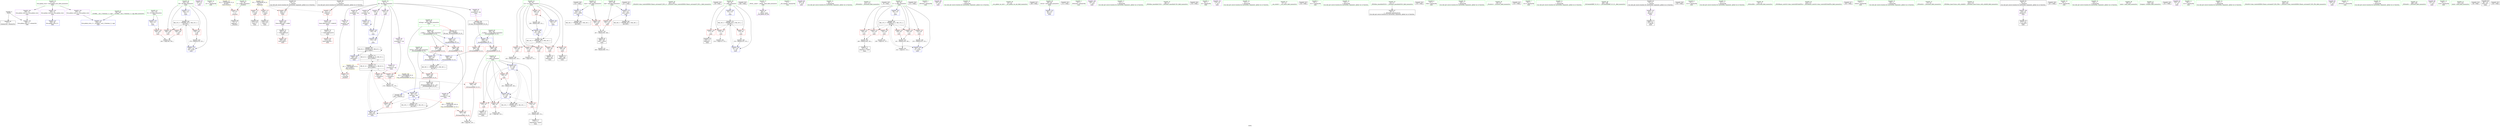 digraph "SVFG" {
	label="SVFG";

	Node0x558f7358b7a0 [shape=record,color=grey,label="{NodeID: 0\nNullPtr}"];
	Node0x558f7358b7a0 -> Node0x558f73599550[style=solid];
	Node0x558f7358b7a0 -> Node0x558f7359f240[style=solid];
	Node0x558f735aeb30 [shape=record,color=black,label="{NodeID: 263\nMR_22V_3 = PHI(MR_22V_4, MR_22V_2, )\npts\{104 \}\n}"];
	Node0x558f735aeb30 -> Node0x558f7359e270[style=dashed];
	Node0x558f735aeb30 -> Node0x558f7359e340[style=dashed];
	Node0x558f735aeb30 -> Node0x558f7359e410[style=dashed];
	Node0x558f735aeb30 -> Node0x558f735a02b0[style=dashed];
	Node0x558f735978c0 [shape=record,color=purple,label="{NodeID: 97\n232\<--25\n\<--.str.3\nmain\n}"];
	Node0x558f735957d0 [shape=record,color=green,label="{NodeID: 14\n35\<--1\n.str.7\<--dummyObj\nGlob }"];
	Node0x558f735b3130 [shape=record,color=yellow,style=double,label="{NodeID: 277\n2V_1 = ENCHI(MR_2V_0)\npts\{68 \}\nFun[_Z5solvev]}"];
	Node0x558f735b3130 -> Node0x558f73598650[style=dashed];
	Node0x558f735984b0 [shape=record,color=red,label="{NodeID: 111\n224\<--22\n\<--stdin\nmain\n}"];
	Node0x558f735984b0 -> Node0x558f7359a510[style=solid];
	Node0x558f735965d0 [shape=record,color=green,label="{NodeID: 28\n8\<--11\ndp\<--dp_field_insensitive\nGlob }"];
	Node0x558f735965d0 -> Node0x558f7359a920[style=solid];
	Node0x558f735965d0 -> Node0x558f7359a9f0[style=solid];
	Node0x558f735965d0 -> Node0x558f7359aac0[style=solid];
	Node0x558f735965d0 -> Node0x558f7359ab90[style=solid];
	Node0x558f735965d0 -> Node0x558f7359ac60[style=solid];
	Node0x558f735965d0 -> Node0x558f7359ad30[style=solid];
	Node0x558f735965d0 -> Node0x558f7359ae00[style=solid];
	Node0x558f735965d0 -> Node0x558f7359aed0[style=solid];
	Node0x558f735965d0 -> Node0x558f7359afa0[style=solid];
	Node0x558f735b4ff0 [shape=record,color=yellow,style=double,label="{NodeID: 291\n18V_1 = ENCHI(MR_18V_0)\npts\{100 \}\nFun[_ZSt3minIxERKT_S2_S2_]}"];
	Node0x558f735b4ff0 -> Node0x558f7359ef70[style=dashed];
	Node0x558f7359da50 [shape=record,color=red,label="{NodeID: 125\n162\<--95\n\<--i12\nmain\n}"];
	Node0x558f7359da50 -> Node0x558f735a52e0[style=solid];
	Node0x558f73597310 [shape=record,color=green,label="{NodeID: 42\n95\<--96\ni12\<--i12_field_insensitive\nmain\n}"];
	Node0x558f73597310 -> Node0x558f7359d980[style=solid];
	Node0x558f73597310 -> Node0x558f7359da50[style=solid];
	Node0x558f73597310 -> Node0x558f7359db20[style=solid];
	Node0x558f73597310 -> Node0x558f7359dbf0[style=solid];
	Node0x558f73597310 -> Node0x558f7359dcc0[style=solid];
	Node0x558f73597310 -> Node0x558f7359dd90[style=solid];
	Node0x558f73597310 -> Node0x558f7359fa90[style=solid];
	Node0x558f73597310 -> Node0x558f7359fea0[style=solid];
	Node0x558f7359e5b0 [shape=record,color=red,label="{NodeID: 139\n265\<--107\n\<--end\nmain\n}"];
	Node0x558f7359e5b0 -> Node0x558f735a55e0[style=solid];
	Node0x558f73598fe0 [shape=record,color=green,label="{NodeID: 56\n261\<--262\n_ZStlsISt11char_traitsIcEERSt13basic_ostreamIcT_ES5_c\<--_ZStlsISt11char_traitsIcEERSt13basic_ostreamIcT_ES5_c_field_insensitive\n}"];
	Node0x558f735c19a0 [shape=record,color=black,label="{NodeID: 319\n49 = PHI()\n}"];
	Node0x558f7359f140 [shape=record,color=blue,label="{NodeID: 153\n335\<--39\nllvm.global_ctors_1\<--_GLOBAL__sub_I_Uhateme_3_1.cpp\nGlob }"];
	Node0x558f73599cf0 [shape=record,color=black,label="{NodeID: 70\n118\<--117\nidxprom\<--\nmain\n}"];
	Node0x558f735c28d0 [shape=record,color=black,label="{NodeID: 333\n264 = PHI()\n}"];
	Node0x558f735a55e0 [shape=record,color=grey,label="{NodeID: 250\n267 = Binary(265, 266, )\n}"];
	Node0x558f735a55e0 -> Node0x558f7359a6b0[style=solid];
	Node0x558f7359fd00 [shape=record,color=blue,label="{NodeID: 167\n190\<--187\narrayidx27\<--\nmain\n}"];
	Node0x558f7359fd00 -> Node0x558f735b2230[style=dashed];
	Node0x558f7359a850 [shape=record,color=purple,label="{NodeID: 84\n48\<--4\n\<--_ZStL8__ioinit\n__cxx_global_var_init\n}"];
	Node0x558f7358a760 [shape=record,color=green,label="{NodeID: 1\n7\<--1\n__dso_handle\<--dummyObj\nGlob }"];
	Node0x558f735af030 [shape=record,color=black,label="{NodeID: 264\nMR_24V_2 = PHI(MR_24V_3, MR_24V_1, )\npts\{106 \}\n}"];
	Node0x558f735af030 -> Node0x558f735a0110[style=dashed];
	Node0x558f73597990 [shape=record,color=purple,label="{NodeID: 98\n242\<--28\n\<--.str.4\nmain\n}"];
	Node0x558f735958d0 [shape=record,color=green,label="{NodeID: 15\n38\<--1\n\<--dummyObj\nCan only get source location for instruction, argument, global var or function.}"];
	Node0x558f735b3c50 [shape=record,color=yellow,style=double,label="{NodeID: 278\n4V_1 = ENCHI(MR_4V_0)\npts\{110000 \}\nFun[_Z5solvev]}"];
	Node0x558f735b3c50 -> Node0x558f73598720[style=dashed];
	Node0x558f73598580 [shape=record,color=red,label="{NodeID: 112\n230\<--27\n\<--stdout\nmain\n}"];
	Node0x558f73598580 -> Node0x558f7359a5e0[style=solid];
	Node0x558f735966d0 [shape=record,color=green,label="{NodeID: 29\n37\<--41\nllvm.global_ctors\<--llvm.global_ctors_field_insensitive\nGlob }"];
	Node0x558f735966d0 -> Node0x558f73597cd0[style=solid];
	Node0x558f735966d0 -> Node0x558f73597dd0[style=solid];
	Node0x558f735966d0 -> Node0x558f73597ed0[style=solid];
	Node0x558f7359db20 [shape=record,color=red,label="{NodeID: 126\n169\<--95\n\<--i12\nmain\n}"];
	Node0x558f7359db20 -> Node0x558f735a58e0[style=solid];
	Node0x558f735973e0 [shape=record,color=green,label="{NodeID: 43\n97\<--98\nj\<--j_field_insensitive\nmain\n}"];
	Node0x558f735973e0 -> Node0x558f7359de60[style=solid];
	Node0x558f735973e0 -> Node0x558f7359df30[style=solid];
	Node0x558f735973e0 -> Node0x558f7359e000[style=solid];
	Node0x558f735973e0 -> Node0x558f7359e0d0[style=solid];
	Node0x558f735973e0 -> Node0x558f7359fb60[style=solid];
	Node0x558f735973e0 -> Node0x558f7359fdd0[style=solid];
	Node0x558f7359e680 [shape=record,color=red,label="{NodeID: 140\n174\<--173\n\<--arrayidx21\nmain\n}"];
	Node0x558f7359e680 -> Node0x558f735a5160[style=solid];
	Node0x558f735990e0 [shape=record,color=green,label="{NodeID: 57\n272\<--273\n_ZNSolsEd\<--_ZNSolsEd_field_insensitive\n}"];
	Node0x558f735c1aa0 [shape=record,color=black,label="{NodeID: 320\n76 = PHI()\n}"];
	Node0x558f7359f240 [shape=record,color=blue, style = dotted,label="{NodeID: 154\n336\<--3\nllvm.global_ctors_2\<--dummyVal\nGlob }"];
	Node0x558f73599dc0 [shape=record,color=black,label="{NodeID: 71\n147\<--146\nidxprom7\<--mul6\nmain\n}"];
	Node0x558f735c29d0 [shape=record,color=black,label="{NodeID: 334\n271 = PHI()\n}"];
	Node0x558f735a5760 [shape=record,color=grey,label="{NodeID: 251\n269 = Binary(268, 270, )\n}"];
	Node0x558f7359fdd0 [shape=record,color=blue,label="{NodeID: 168\n97\<--194\nj\<--dec\nmain\n}"];
	Node0x558f7359fdd0 -> Node0x558f7359de60[style=dashed];
	Node0x558f7359fdd0 -> Node0x558f7359df30[style=dashed];
	Node0x558f7359fdd0 -> Node0x558f7359e000[style=dashed];
	Node0x558f7359fdd0 -> Node0x558f7359e0d0[style=dashed];
	Node0x558f7359fdd0 -> Node0x558f7359fdd0[style=dashed];
	Node0x558f7359fdd0 -> Node0x558f735b0930[style=dashed];
	Node0x558f7359a920 [shape=record,color=purple,label="{NodeID: 85\n74\<--8\narrayidx\<--dp\n_Z5solvev\n}"];
	Node0x558f7359a920 -> Node0x558f73598720[style=solid];
	Node0x558f7358a630 [shape=record,color=green,label="{NodeID: 2\n12\<--1\n_ZSt3cin\<--dummyObj\nGlob }"];
	Node0x558f735af530 [shape=record,color=black,label="{NodeID: 265\nMR_26V_2 = PHI(MR_26V_3, MR_26V_1, )\npts\{108 \}\n}"];
	Node0x558f735af530 -> Node0x558f735a01e0[style=dashed];
	Node0x558f73597a60 [shape=record,color=purple,label="{NodeID: 99\n250\<--30\n\<--.str.5\nmain\n}"];
	Node0x558f735959d0 [shape=record,color=green,label="{NodeID: 16\n110\<--1\n\<--dummyObj\nCan only get source location for instruction, argument, global var or function.}"];
	Node0x558f735b3d30 [shape=record,color=yellow,style=double,label="{NodeID: 279\n6V_1 = ENCHI(MR_6V_0)\npts\{1 \}\nFun[main]}"];
	Node0x558f735b3d30 -> Node0x558f73598310[style=dashed];
	Node0x558f735b3d30 -> Node0x558f735983e0[style=dashed];
	Node0x558f735b3d30 -> Node0x558f735984b0[style=dashed];
	Node0x558f735b3d30 -> Node0x558f73598580[style=dashed];
	Node0x558f73598650 [shape=record,color=red,label="{NodeID: 113\n72\<--67\n\<--n\n_Z5solvev\n}"];
	Node0x558f73598650 -> Node0x558f73599b50[style=solid];
	Node0x558f735967d0 [shape=record,color=green,label="{NodeID: 30\n42\<--43\n__cxx_global_var_init\<--__cxx_global_var_init_field_insensitive\n}"];
	Node0x558f7359dbf0 [shape=record,color=red,label="{NodeID: 127\n181\<--95\n\<--i12\nmain\n}"];
	Node0x558f7359dbf0 -> Node0x558f7359a030[style=solid];
	Node0x558f735974b0 [shape=record,color=green,label="{NodeID: 44\n99\<--100\nref.tmp\<--ref.tmp_field_insensitive\nmain\n|{|<s1>5}}"];
	Node0x558f735974b0 -> Node0x558f7359fc30[style=solid];
	Node0x558f735974b0:s1 -> Node0x558f735c2ca0[style=solid,color=red];
	Node0x558f7359e750 [shape=record,color=red,label="{NodeID: 141\n178\<--177\n\<--arrayidx23\nmain\n}"];
	Node0x558f7359e750 -> Node0x558f735a5160[style=solid];
	Node0x558f735991e0 [shape=record,color=green,label="{NodeID: 58\n286\<--287\nretval\<--retval_field_insensitive\n_ZSt3minIxERKT_S2_S2_\n}"];
	Node0x558f735991e0 -> Node0x558f7359ea90[style=solid];
	Node0x558f735991e0 -> Node0x558f735a0520[style=solid];
	Node0x558f735991e0 -> Node0x558f735a05f0[style=solid];
	Node0x558f735c1ba0 [shape=record,color=black,label="{NodeID: 321\n209 = PHI()\n}"];
	Node0x558f7359f340 [shape=record,color=blue,label="{NodeID: 155\n89\<--110\nretval\<--\nmain\n}"];
	Node0x558f73599e90 [shape=record,color=black,label="{NodeID: 72\n172\<--171\nidxprom20\<--sub19\nmain\n}"];
	Node0x558f735c2ad0 [shape=record,color=black,label="{NodeID: 335\n275 = PHI()\n}"];
	Node0x558f735a58e0 [shape=record,color=grey,label="{NodeID: 252\n171 = Binary(169, 170, )\n}"];
	Node0x558f735a58e0 -> Node0x558f73599e90[style=solid];
	Node0x558f7359fea0 [shape=record,color=blue,label="{NodeID: 169\n95\<--200\ni12\<--inc31\nmain\n}"];
	Node0x558f7359fea0 -> Node0x558f735b0430[style=dashed];
	Node0x558f7359a9f0 [shape=record,color=purple,label="{NodeID: 86\n119\<--8\narrayidx\<--dp\nmain\n}"];
	Node0x558f7359a9f0 -> Node0x558f7359f4e0[style=solid];
	Node0x558f7358a190 [shape=record,color=green,label="{NodeID: 3\n15\<--1\n_ZSt4cout\<--dummyObj\nGlob }"];
	Node0x558f73597b30 [shape=record,color=purple,label="{NodeID: 100\n263\<--33\n\<--.str.6\nmain\n}"];
	Node0x558f73595ad0 [shape=record,color=green,label="{NodeID: 17\n115\<--1\n\<--dummyObj\nCan only get source location for instruction, argument, global var or function.}"];
	Node0x558f73598720 [shape=record,color=red,label="{NodeID: 114\n75\<--74\n\<--arrayidx\n_Z5solvev\n}"];
	Node0x558f735968d0 [shape=record,color=green,label="{NodeID: 31\n46\<--47\n_ZNSt8ios_base4InitC1Ev\<--_ZNSt8ios_base4InitC1Ev_field_insensitive\n}"];
	Node0x558f7359dcc0 [shape=record,color=red,label="{NodeID: 128\n188\<--95\n\<--i12\nmain\n}"];
	Node0x558f7359dcc0 -> Node0x558f7359a100[style=solid];
	Node0x558f73597580 [shape=record,color=green,label="{NodeID: 45\n101\<--102\nTC\<--TC_field_insensitive\nmain\n}"];
	Node0x558f73597580 -> Node0x558f7359e1a0[style=solid];
	Node0x558f73597580 -> Node0x558f7359ff70[style=solid];
	Node0x558f7359e820 [shape=record,color=red,label="{NodeID: 142\n187\<--184\n\<--call\nmain\n}"];
	Node0x558f7359e820 -> Node0x558f7359fd00[style=solid];
	Node0x558f735992b0 [shape=record,color=green,label="{NodeID: 59\n288\<--289\n__a.addr\<--__a.addr_field_insensitive\n_ZSt3minIxERKT_S2_S2_\n}"];
	Node0x558f735992b0 -> Node0x558f7359eb60[style=solid];
	Node0x558f735992b0 -> Node0x558f7359ec30[style=solid];
	Node0x558f735992b0 -> Node0x558f735a0380[style=solid];
	Node0x558f735c1ca0 [shape=record,color=black,label="{NodeID: 322\n184 = PHI(283, )\n}"];
	Node0x558f735c1ca0 -> Node0x558f7359e820[style=solid];
	Node0x558f7359f410 [shape=record,color=blue,label="{NodeID: 156\n91\<--110\ni\<--\nmain\n}"];
	Node0x558f7359f410 -> Node0x558f735b2730[style=dashed];
	Node0x558f73599f60 [shape=record,color=black,label="{NodeID: 73\n176\<--175\nidxprom22\<--\nmain\n}"];
	Node0x558f735c2bd0 [shape=record,color=black,label="{NodeID: 336\n276 = PHI()\n}"];
	Node0x558f735a5a60 [shape=record,color=grey,label="{NodeID: 253\n141 = Binary(139, 140, )\n}"];
	Node0x558f735a5a60 -> Node0x558f735a5d60[style=solid];
	Node0x558f7359ff70 [shape=record,color=blue,label="{NodeID: 170\n101\<--125\nTC\<--\nmain\n}"];
	Node0x558f7359ff70 -> Node0x558f7359e1a0[style=dashed];
	Node0x558f7359aac0 [shape=record,color=purple,label="{NodeID: 87\n128\<--8\n\<--dp\nmain\n}"];
	Node0x558f7359aac0 -> Node0x558f7359f680[style=solid];
	Node0x558f7358a220 [shape=record,color=green,label="{NodeID: 4\n18\<--1\n.str\<--dummyObj\nGlob }"];
	Node0x558f735aff30 [shape=record,color=black,label="{NodeID: 267\nMR_30V_3 = PHI(MR_30V_4, MR_30V_2, )\npts\{287 \}\n}"];
	Node0x558f735aff30 -> Node0x558f7359ea90[style=dashed];
	Node0x558f73597c00 [shape=record,color=purple,label="{NodeID: 101\n274\<--35\n\<--.str.7\nmain\n}"];
	Node0x558f73595bd0 [shape=record,color=green,label="{NodeID: 18\n121\<--1\n\<--dummyObj\nCan only get source location for instruction, argument, global var or function.}"];
	Node0x558f7359d230 [shape=record,color=red,label="{NodeID: 115\n113\<--91\n\<--i\nmain\n}"];
	Node0x558f7359d230 -> Node0x558f735a61e0[style=solid];
	Node0x558f735969d0 [shape=record,color=green,label="{NodeID: 32\n52\<--53\n__cxa_atexit\<--__cxa_atexit_field_insensitive\n}"];
	Node0x558f735b53a0 [shape=record,color=yellow,style=double,label="{NodeID: 295\n4V_1 = ENCHI(MR_4V_0)\npts\{110000 \}\nFun[_ZSt3minIxERKT_S2_S2_]}"];
	Node0x558f735b53a0 -> Node0x558f7359eea0[style=dashed];
	Node0x558f7359dd90 [shape=record,color=red,label="{NodeID: 129\n199\<--95\n\<--i12\nmain\n}"];
	Node0x558f7359dd90 -> Node0x558f735a4e60[style=solid];
	Node0x558f73597650 [shape=record,color=green,label="{NodeID: 46\n103\<--104\nZZ\<--ZZ_field_insensitive\nmain\n}"];
	Node0x558f73597650 -> Node0x558f7359e270[style=solid];
	Node0x558f73597650 -> Node0x558f7359e340[style=solid];
	Node0x558f73597650 -> Node0x558f7359e410[style=solid];
	Node0x558f73597650 -> Node0x558f735a0040[style=solid];
	Node0x558f73597650 -> Node0x558f735a02b0[style=solid];
	Node0x558f7359e8f0 [shape=record,color=red,label="{NodeID: 143\n206\<--205\nvbase.offset\<--\nmain\n}"];
	Node0x558f73599380 [shape=record,color=green,label="{NodeID: 60\n290\<--291\n__b.addr\<--__b.addr_field_insensitive\n_ZSt3minIxERKT_S2_S2_\n}"];
	Node0x558f73599380 -> Node0x558f7359ed00[style=solid];
	Node0x558f73599380 -> Node0x558f7359edd0[style=solid];
	Node0x558f73599380 -> Node0x558f735a0450[style=solid];
	Node0x558f735c1e90 [shape=record,color=black,label="{NodeID: 323\n218 = PHI()\n}"];
	Node0x558f7359f4e0 [shape=record,color=blue,label="{NodeID: 157\n119\<--121\narrayidx\<--\nmain\n}"];
	Node0x558f7359f4e0 -> Node0x558f7359f4e0[style=dashed];
	Node0x558f7359f4e0 -> Node0x558f7359f680[style=dashed];
	Node0x558f7359a030 [shape=record,color=black,label="{NodeID: 74\n182\<--181\nidxprom24\<--\nmain\n}"];
	Node0x558f735c2ca0 [shape=record,color=black,label="{NodeID: 337\n284 = PHI(99, )\n0th arg _ZSt3minIxERKT_S2_S2_ }"];
	Node0x558f735c2ca0 -> Node0x558f735a0380[style=solid];
	Node0x558f735a5be0 [shape=record,color=grey,label="{NodeID: 254\n240 = cmp(238, 239, )\n}"];
	Node0x558f735a0040 [shape=record,color=blue,label="{NodeID: 171\n103\<--125\nZZ\<--\nmain\n}"];
	Node0x558f735a0040 -> Node0x558f735aeb30[style=dashed];
	Node0x558f7359ab90 [shape=record,color=purple,label="{NodeID: 88\n131\<--8\n\<--dp\nmain\n}"];
	Node0x558f7359ab90 -> Node0x558f7359f750[style=solid];
	Node0x558f73589dd0 [shape=record,color=green,label="{NodeID: 5\n20\<--1\n.str.1\<--dummyObj\nGlob }"];
	Node0x558f735b0430 [shape=record,color=black,label="{NodeID: 268\nMR_14V_3 = PHI(MR_14V_4, MR_14V_2, )\npts\{96 \}\n}"];
	Node0x558f735b0430 -> Node0x558f7359d980[style=dashed];
	Node0x558f735b0430 -> Node0x558f7359da50[style=dashed];
	Node0x558f735b0430 -> Node0x558f7359db20[style=dashed];
	Node0x558f735b0430 -> Node0x558f7359dbf0[style=dashed];
	Node0x558f735b0430 -> Node0x558f7359dcc0[style=dashed];
	Node0x558f735b0430 -> Node0x558f7359dd90[style=dashed];
	Node0x558f735b0430 -> Node0x558f7359fea0[style=dashed];
	Node0x558f73597cd0 [shape=record,color=purple,label="{NodeID: 102\n334\<--37\nllvm.global_ctors_0\<--llvm.global_ctors\nGlob }"];
	Node0x558f73597cd0 -> Node0x558f7359f040[style=solid];
	Node0x558f73595cd0 [shape=record,color=green,label="{NodeID: 19\n125\<--1\n\<--dummyObj\nCan only get source location for instruction, argument, global var or function.}"];
	Node0x558f7359d300 [shape=record,color=red,label="{NodeID: 116\n117\<--91\n\<--i\nmain\n}"];
	Node0x558f7359d300 -> Node0x558f73599cf0[style=solid];
	Node0x558f73596ad0 [shape=record,color=green,label="{NodeID: 33\n51\<--57\n_ZNSt8ios_base4InitD1Ev\<--_ZNSt8ios_base4InitD1Ev_field_insensitive\n}"];
	Node0x558f73596ad0 -> Node0x558f73599a50[style=solid];
	Node0x558f7359de60 [shape=record,color=red,label="{NodeID: 130\n166\<--97\n\<--j\nmain\n}"];
	Node0x558f7359de60 -> Node0x558f735a64e0[style=solid];
	Node0x558f73597720 [shape=record,color=green,label="{NodeID: 47\n105\<--106\nstart\<--start_field_insensitive\nmain\n}"];
	Node0x558f73597720 -> Node0x558f7359e4e0[style=solid];
	Node0x558f73597720 -> Node0x558f735a0110[style=solid];
	Node0x558f7359e9c0 [shape=record,color=red,label="{NodeID: 144\n215\<--214\nvbase.offset36\<--\nmain\n}"];
	Node0x558f73599450 [shape=record,color=green,label="{NodeID: 61\n39\<--330\n_GLOBAL__sub_I_Uhateme_3_1.cpp\<--_GLOBAL__sub_I_Uhateme_3_1.cpp_field_insensitive\n}"];
	Node0x558f73599450 -> Node0x558f7359f140[style=solid];
	Node0x558f735c1f60 [shape=record,color=black,label="{NodeID: 324\n219 = PHI()\n}"];
	Node0x558f7359f5b0 [shape=record,color=blue,label="{NodeID: 158\n91\<--124\ni\<--inc\nmain\n}"];
	Node0x558f7359f5b0 -> Node0x558f735b2730[style=dashed];
	Node0x558f7359a100 [shape=record,color=black,label="{NodeID: 75\n189\<--188\nidxprom26\<--\nmain\n}"];
	Node0x558f735c2e60 [shape=record,color=black,label="{NodeID: 338\n285 = PHI(183, )\n1st arg _ZSt3minIxERKT_S2_S2_ }"];
	Node0x558f735c2e60 -> Node0x558f735a0450[style=solid];
	Node0x558f735a5d60 [shape=record,color=grey,label="{NodeID: 255\n142 = cmp(141, 115, )\n}"];
	Node0x558f735a0110 [shape=record,color=blue,label="{NodeID: 172\n105\<--252\nstart\<--call50\nmain\n}"];
	Node0x558f735a0110 -> Node0x558f7359e4e0[style=dashed];
	Node0x558f735a0110 -> Node0x558f735af030[style=dashed];
	Node0x558f7359ac60 [shape=record,color=purple,label="{NodeID: 89\n148\<--8\narrayidx8\<--dp\nmain\n}"];
	Node0x558f7359ac60 -> Node0x558f7359f8f0[style=solid];
	Node0x558f73589e60 [shape=record,color=green,label="{NodeID: 6\n22\<--1\nstdin\<--dummyObj\nGlob }"];
	Node0x558f735b0930 [shape=record,color=black,label="{NodeID: 269\nMR_16V_2 = PHI(MR_16V_4, MR_16V_1, )\npts\{98 \}\n}"];
	Node0x558f735b0930 -> Node0x558f7359fb60[style=dashed];
	Node0x558f73597dd0 [shape=record,color=purple,label="{NodeID: 103\n335\<--37\nllvm.global_ctors_1\<--llvm.global_ctors\nGlob }"];
	Node0x558f73597dd0 -> Node0x558f7359f140[style=solid];
	Node0x558f73595dd0 [shape=record,color=green,label="{NodeID: 20\n130\<--1\n\<--dummyObj\nCan only get source location for instruction, argument, global var or function.}"];
	Node0x558f7359d3d0 [shape=record,color=red,label="{NodeID: 117\n123\<--91\n\<--i\nmain\n}"];
	Node0x558f7359d3d0 -> Node0x558f735a5460[style=solid];
	Node0x558f73596bd0 [shape=record,color=green,label="{NodeID: 34\n64\<--65\n_Z5solvev\<--_Z5solvev_field_insensitive\n}"];
	Node0x558f7359df30 [shape=record,color=red,label="{NodeID: 131\n170\<--97\n\<--j\nmain\n}"];
	Node0x558f7359df30 -> Node0x558f735a58e0[style=solid];
	Node0x558f73598810 [shape=record,color=green,label="{NodeID: 48\n107\<--108\nend\<--end_field_insensitive\nmain\n}"];
	Node0x558f73598810 -> Node0x558f7359e5b0[style=solid];
	Node0x558f73598810 -> Node0x558f735a01e0[style=solid];
	Node0x558f7359ea90 [shape=record,color=red,label="{NodeID: 145\n306\<--286\n\<--retval\n_ZSt3minIxERKT_S2_S2_\n}"];
	Node0x558f7359ea90 -> Node0x558f7359a780[style=solid];
	Node0x558f73599550 [shape=record,color=black,label="{NodeID: 62\n2\<--3\ndummyVal\<--dummyVal\n}"];
	Node0x558f735c2030 [shape=record,color=black,label="{NodeID: 325\n223 = PHI()\n}"];
	Node0x558f735a49e0 [shape=record,color=grey,label="{NodeID: 242\n146 = Binary(144, 145, )\n}"];
	Node0x558f735a49e0 -> Node0x558f73599dc0[style=solid];
	Node0x558f7359f680 [shape=record,color=blue,label="{NodeID: 159\n128\<--130\n\<--\nmain\n}"];
	Node0x558f7359f680 -> Node0x558f7359f750[style=dashed];
	Node0x558f7359a1d0 [shape=record,color=black,label="{NodeID: 76\n205\<--204\n\<--vbase.offset.ptr\nmain\n}"];
	Node0x558f7359a1d0 -> Node0x558f7359e8f0[style=solid];
	Node0x558f735a5ee0 [shape=record,color=grey,label="{NodeID: 256\n160 = cmp(159, 115, )\n}"];
	Node0x558f735a01e0 [shape=record,color=blue,label="{NodeID: 173\n107\<--257\nend\<--call51\nmain\n}"];
	Node0x558f735a01e0 -> Node0x558f7359e5b0[style=dashed];
	Node0x558f735a01e0 -> Node0x558f735af530[style=dashed];
	Node0x558f7359ad30 [shape=record,color=purple,label="{NodeID: 90\n173\<--8\narrayidx21\<--dp\nmain\n}"];
	Node0x558f7359ad30 -> Node0x558f7359e680[style=solid];
	Node0x558f73589ef0 [shape=record,color=green,label="{NodeID: 7\n23\<--1\n.str.2\<--dummyObj\nGlob }"];
	Node0x558f735b0e30 [shape=record,color=black,label="{NodeID: 270\nMR_18V_2 = PHI(MR_18V_3, MR_18V_1, )\npts\{100 \}\n}"];
	Node0x558f735b0e30 -> Node0x558f7359fc30[style=dashed];
	Node0x558f735b0e30 -> Node0x558f735b0e30[style=dashed];
	Node0x558f73597ed0 [shape=record,color=purple,label="{NodeID: 104\n336\<--37\nllvm.global_ctors_2\<--llvm.global_ctors\nGlob }"];
	Node0x558f73597ed0 -> Node0x558f7359f240[style=solid];
	Node0x558f73595ed0 [shape=record,color=green,label="{NodeID: 21\n137\<--1\n\<--dummyObj\nCan only get source location for instruction, argument, global var or function.}"];
	Node0x558f7359d4a0 [shape=record,color=red,label="{NodeID: 118\n135\<--93\n\<--i1\nmain\n}"];
	Node0x558f7359d4a0 -> Node0x558f735a6360[style=solid];
	Node0x558f73596cd0 [shape=record,color=green,label="{NodeID: 35\n67\<--68\nn\<--n_field_insensitive\n_Z5solvev\n}"];
	Node0x558f73596cd0 -> Node0x558f73598650[style=solid];
	Node0x558f7359e000 [shape=record,color=red,label="{NodeID: 132\n175\<--97\n\<--j\nmain\n}"];
	Node0x558f7359e000 -> Node0x558f73599f60[style=solid];
	Node0x558f735988e0 [shape=record,color=green,label="{NodeID: 49\n185\<--186\n_ZSt3minIxERKT_S2_S2_\<--_ZSt3minIxERKT_S2_S2__field_insensitive\n}"];
	Node0x558f7359eb60 [shape=record,color=red,label="{NodeID: 146\n296\<--288\n\<--__a.addr\n_ZSt3minIxERKT_S2_S2_\n}"];
	Node0x558f7359eb60 -> Node0x558f7359ef70[style=solid];
	Node0x558f73599650 [shape=record,color=black,label="{NodeID: 63\n13\<--12\n\<--_ZSt3cin\nCan only get source location for instruction, argument, global var or function.}"];
	Node0x558f73599650 -> Node0x558f73598170[style=solid];
	Node0x558f735c2100 [shape=record,color=black,label="{NodeID: 326\n235 = PHI()\n}"];
	Node0x558f735a4b60 [shape=record,color=grey,label="{NodeID: 243\n279 = Binary(278, 125, )\n}"];
	Node0x558f735a4b60 -> Node0x558f735a02b0[style=solid];
	Node0x558f7359f750 [shape=record,color=blue,label="{NodeID: 160\n131\<--130\n\<--\nmain\n}"];
	Node0x558f7359f750 -> Node0x558f735ae630[style=dashed];
	Node0x558f7359a2a0 [shape=record,color=black,label="{NodeID: 77\n208\<--207\n\<--add.ptr\nmain\n}"];
	Node0x558f735a6060 [shape=record,color=grey,label="{NodeID: 257\n298 = cmp(295, 297, )\n}"];
	Node0x558f735a02b0 [shape=record,color=blue,label="{NodeID: 174\n103\<--279\nZZ\<--inc59\nmain\n}"];
	Node0x558f735a02b0 -> Node0x558f735aeb30[style=dashed];
	Node0x558f7359ae00 [shape=record,color=purple,label="{NodeID: 91\n177\<--8\narrayidx23\<--dp\nmain\n}"];
	Node0x558f7359ae00 -> Node0x558f7359e750[style=solid];
	Node0x558f73595440 [shape=record,color=green,label="{NodeID: 8\n25\<--1\n.str.3\<--dummyObj\nGlob }"];
	Node0x558f735b1330 [shape=record,color=black,label="{NodeID: 271\nMR_4V_9 = PHI(MR_4V_10, MR_4V_6, )\npts\{110000 \}\n|{|<s1>17}}"];
	Node0x558f735b1330 -> Node0x558f735b2230[style=dashed];
	Node0x558f735b1330:s1 -> Node0x558f735b3c50[style=dashed,color=red];
	Node0x558f73597fd0 [shape=record,color=purple,label="{NodeID: 105\n204\<--203\nvbase.offset.ptr\<--vtable\nmain\n}"];
	Node0x558f73597fd0 -> Node0x558f7359a1d0[style=solid];
	Node0x558f73595fd0 [shape=record,color=green,label="{NodeID: 22\n157\<--1\n\<--dummyObj\nCan only get source location for instruction, argument, global var or function.}"];
	Node0x558f7359d570 [shape=record,color=red,label="{NodeID: 119\n139\<--93\n\<--i1\nmain\n}"];
	Node0x558f7359d570 -> Node0x558f735a5a60[style=solid];
	Node0x558f73596da0 [shape=record,color=green,label="{NodeID: 36\n70\<--71\n_ZNSirsERi\<--_ZNSirsERi_field_insensitive\n}"];
	Node0x558f7359e0d0 [shape=record,color=red,label="{NodeID: 133\n193\<--97\n\<--j\nmain\n}"];
	Node0x558f7359e0d0 -> Node0x558f735a4ce0[style=solid];
	Node0x558f735989e0 [shape=record,color=green,label="{NodeID: 50\n210\<--211\n_ZNSt9basic_iosIcSt11char_traitsIcEE3tieEPSo\<--_ZNSt9basic_iosIcSt11char_traitsIcEE3tieEPSo_field_insensitive\n}"];
	Node0x558f7359ec30 [shape=record,color=red,label="{NodeID: 147\n303\<--288\n\<--__a.addr\n_ZSt3minIxERKT_S2_S2_\n}"];
	Node0x558f7359ec30 -> Node0x558f735a05f0[style=solid];
	Node0x558f73599750 [shape=record,color=black,label="{NodeID: 64\n14\<--12\n\<--_ZSt3cin\nCan only get source location for instruction, argument, global var or function.}"];
	Node0x558f73599750 -> Node0x558f73598310[style=solid];
	Node0x558f735c21d0 [shape=record,color=black,label="{NodeID: 327\n243 = PHI()\n}"];
	Node0x558f735a4ce0 [shape=record,color=grey,label="{NodeID: 244\n194 = Binary(193, 195, )\n}"];
	Node0x558f735a4ce0 -> Node0x558f7359fdd0[style=solid];
	Node0x558f7359f820 [shape=record,color=blue,label="{NodeID: 161\n93\<--110\ni1\<--\nmain\n}"];
	Node0x558f7359f820 -> Node0x558f735ae130[style=dashed];
	Node0x558f7359a370 [shape=record,color=black,label="{NodeID: 78\n214\<--213\n\<--vbase.offset.ptr35\nmain\n}"];
	Node0x558f7359a370 -> Node0x558f7359e9c0[style=solid];
	Node0x558f735a61e0 [shape=record,color=grey,label="{NodeID: 258\n114 = cmp(113, 115, )\n}"];
	Node0x558f735a0380 [shape=record,color=blue,label="{NodeID: 175\n288\<--284\n__a.addr\<--__a\n_ZSt3minIxERKT_S2_S2_\n}"];
	Node0x558f735a0380 -> Node0x558f7359eb60[style=dashed];
	Node0x558f735a0380 -> Node0x558f7359ec30[style=dashed];
	Node0x558f7359aed0 [shape=record,color=purple,label="{NodeID: 92\n183\<--8\narrayidx25\<--dp\nmain\n|{<s0>5}}"];
	Node0x558f7359aed0:s0 -> Node0x558f735c2e60[style=solid,color=red];
	Node0x558f735954d0 [shape=record,color=green,label="{NodeID: 9\n27\<--1\nstdout\<--dummyObj\nGlob }"];
	Node0x558f735980a0 [shape=record,color=purple,label="{NodeID: 106\n213\<--212\nvbase.offset.ptr35\<--vtable34\nmain\n}"];
	Node0x558f735980a0 -> Node0x558f7359a370[style=solid];
	Node0x558f735960d0 [shape=record,color=green,label="{NodeID: 23\n195\<--1\n\<--dummyObj\nCan only get source location for instruction, argument, global var or function.}"];
	Node0x558f7359d640 [shape=record,color=red,label="{NodeID: 120\n140\<--93\n\<--i1\nmain\n}"];
	Node0x558f7359d640 -> Node0x558f735a5a60[style=solid];
	Node0x558f73596ea0 [shape=record,color=green,label="{NodeID: 37\n77\<--78\n_ZNSolsEx\<--_ZNSolsEx_field_insensitive\n}"];
	Node0x558f7359e1a0 [shape=record,color=red,label="{NodeID: 134\n239\<--101\n\<--TC\nmain\n}"];
	Node0x558f7359e1a0 -> Node0x558f735a5be0[style=solid];
	Node0x558f73598ae0 [shape=record,color=green,label="{NodeID: 51\n221\<--222\n_ZNSt8ios_base15sync_with_stdioEb\<--_ZNSt8ios_base15sync_with_stdioEb_field_insensitive\n}"];
	Node0x558f7359ed00 [shape=record,color=red,label="{NodeID: 148\n294\<--290\n\<--__b.addr\n_ZSt3minIxERKT_S2_S2_\n}"];
	Node0x558f7359ed00 -> Node0x558f7359eea0[style=solid];
	Node0x558f73599850 [shape=record,color=black,label="{NodeID: 65\n16\<--15\n\<--_ZSt4cout\nCan only get source location for instruction, argument, global var or function.}"];
	Node0x558f73599850 -> Node0x558f73598240[style=solid];
	Node0x558f735c2300 [shape=record,color=black,label="{NodeID: 328\n247 = PHI()\n}"];
	Node0x558f735a4e60 [shape=record,color=grey,label="{NodeID: 245\n200 = Binary(199, 125, )\n}"];
	Node0x558f735a4e60 -> Node0x558f7359fea0[style=solid];
	Node0x558f7359f8f0 [shape=record,color=blue,label="{NodeID: 162\n148\<--130\narrayidx8\<--\nmain\n}"];
	Node0x558f7359f8f0 -> Node0x558f735ae630[style=dashed];
	Node0x558f7359a440 [shape=record,color=black,label="{NodeID: 79\n217\<--216\n\<--add.ptr37\nmain\n}"];
	Node0x558f735a6360 [shape=record,color=grey,label="{NodeID: 259\n136 = cmp(135, 137, )\n}"];
	Node0x558f735a0450 [shape=record,color=blue,label="{NodeID: 176\n290\<--285\n__b.addr\<--__b\n_ZSt3minIxERKT_S2_S2_\n}"];
	Node0x558f735a0450 -> Node0x558f7359ed00[style=dashed];
	Node0x558f735a0450 -> Node0x558f7359edd0[style=dashed];
	Node0x558f7359afa0 [shape=record,color=purple,label="{NodeID: 93\n190\<--8\narrayidx27\<--dp\nmain\n}"];
	Node0x558f7359afa0 -> Node0x558f7359fd00[style=solid];
	Node0x558f73595560 [shape=record,color=green,label="{NodeID: 10\n28\<--1\n.str.4\<--dummyObj\nGlob }"];
	Node0x558f73598170 [shape=record,color=purple,label="{NodeID: 107\n207\<--13\nadd.ptr\<--\nmain\n}"];
	Node0x558f73598170 -> Node0x558f7359a2a0[style=solid];
	Node0x558f735961d0 [shape=record,color=green,label="{NodeID: 24\n220\<--1\n\<--dummyObj\nCan only get source location for instruction, argument, global var or function.}"];
	Node0x558f7359d710 [shape=record,color=red,label="{NodeID: 121\n144\<--93\n\<--i1\nmain\n}"];
	Node0x558f7359d710 -> Node0x558f735a49e0[style=solid];
	Node0x558f73596fa0 [shape=record,color=green,label="{NodeID: 38\n86\<--87\nmain\<--main_field_insensitive\n}"];
	Node0x558f7359e270 [shape=record,color=red,label="{NodeID: 135\n238\<--103\n\<--ZZ\nmain\n}"];
	Node0x558f7359e270 -> Node0x558f735a5be0[style=solid];
	Node0x558f73598be0 [shape=record,color=green,label="{NodeID: 52\n228\<--229\nfreopen\<--freopen_field_insensitive\n}"];
	Node0x558f7359edd0 [shape=record,color=red,label="{NodeID: 149\n300\<--290\n\<--__b.addr\n_ZSt3minIxERKT_S2_S2_\n}"];
	Node0x558f7359edd0 -> Node0x558f735a0520[style=solid];
	Node0x558f73599950 [shape=record,color=black,label="{NodeID: 66\n17\<--15\n\<--_ZSt4cout\nCan only get source location for instruction, argument, global var or function.}"];
	Node0x558f73599950 -> Node0x558f735983e0[style=solid];
	Node0x558f735c2400 [shape=record,color=black,label="{NodeID: 329\n251 = PHI()\n}"];
	Node0x558f735a4fe0 [shape=record,color=grey,label="{NodeID: 246\n153 = Binary(152, 125, )\n}"];
	Node0x558f735a4fe0 -> Node0x558f7359f9c0[style=solid];
	Node0x558f7359f9c0 [shape=record,color=blue,label="{NodeID: 163\n93\<--153\ni1\<--inc10\nmain\n}"];
	Node0x558f7359f9c0 -> Node0x558f735ae130[style=dashed];
	Node0x558f7359a510 [shape=record,color=black,label="{NodeID: 80\n227\<--224\ncall41\<--\nmain\n}"];
	Node0x558f735a64e0 [shape=record,color=grey,label="{NodeID: 260\n167 = cmp(166, 110, )\n}"];
	Node0x558f735a0520 [shape=record,color=blue,label="{NodeID: 177\n286\<--300\nretval\<--\n_ZSt3minIxERKT_S2_S2_\n}"];
	Node0x558f735a0520 -> Node0x558f735aff30[style=dashed];
	Node0x558f7359b070 [shape=record,color=purple,label="{NodeID: 94\n225\<--18\n\<--.str\nmain\n}"];
	Node0x558f735955f0 [shape=record,color=green,label="{NodeID: 11\n30\<--1\n.str.5\<--dummyObj\nGlob }"];
	Node0x558f735b2230 [shape=record,color=black,label="{NodeID: 274\nMR_4V_10 = PHI(MR_4V_11, MR_4V_9, )\npts\{110000 \}\n|{|<s5>5}}"];
	Node0x558f735b2230 -> Node0x558f7359e680[style=dashed];
	Node0x558f735b2230 -> Node0x558f7359e750[style=dashed];
	Node0x558f735b2230 -> Node0x558f7359e820[style=dashed];
	Node0x558f735b2230 -> Node0x558f7359fd00[style=dashed];
	Node0x558f735b2230 -> Node0x558f735b1330[style=dashed];
	Node0x558f735b2230:s5 -> Node0x558f735b53a0[style=dashed,color=red];
	Node0x558f73598240 [shape=record,color=purple,label="{NodeID: 108\n216\<--16\nadd.ptr37\<--\nmain\n}"];
	Node0x558f73598240 -> Node0x558f7359a440[style=solid];
	Node0x558f735962d0 [shape=record,color=green,label="{NodeID: 25\n260\<--1\n\<--dummyObj\nCan only get source location for instruction, argument, global var or function.}"];
	Node0x558f7359d7e0 [shape=record,color=red,label="{NodeID: 122\n145\<--93\n\<--i1\nmain\n}"];
	Node0x558f7359d7e0 -> Node0x558f735a49e0[style=solid];
	Node0x558f735970a0 [shape=record,color=green,label="{NodeID: 39\n89\<--90\nretval\<--retval_field_insensitive\nmain\n}"];
	Node0x558f735970a0 -> Node0x558f7359f340[style=solid];
	Node0x558f7359e340 [shape=record,color=red,label="{NodeID: 136\n246\<--103\n\<--ZZ\nmain\n}"];
	Node0x558f73598ce0 [shape=record,color=green,label="{NodeID: 53\n244\<--245\n_ZStlsISt11char_traitsIcEERSt13basic_ostreamIcT_ES5_PKc\<--_ZStlsISt11char_traitsIcEERSt13basic_ostreamIcT_ES5_PKc_field_insensitive\n}"];
	Node0x558f7359eea0 [shape=record,color=red,label="{NodeID: 150\n295\<--294\n\<--\n_ZSt3minIxERKT_S2_S2_\n}"];
	Node0x558f7359eea0 -> Node0x558f735a6060[style=solid];
	Node0x558f73599a50 [shape=record,color=black,label="{NodeID: 67\n50\<--51\n\<--_ZNSt8ios_base4InitD1Ev\nCan only get source location for instruction, argument, global var or function.}"];
	Node0x558f735c24d0 [shape=record,color=black,label="{NodeID: 330\n252 = PHI()\n}"];
	Node0x558f735c24d0 -> Node0x558f735a0110[style=solid];
	Node0x558f735a5160 [shape=record,color=grey,label="{NodeID: 247\n179 = Binary(174, 178, )\n}"];
	Node0x558f735a5160 -> Node0x558f7359fc30[style=solid];
	Node0x558f7359fa90 [shape=record,color=blue,label="{NodeID: 164\n95\<--157\ni12\<--\nmain\n}"];
	Node0x558f7359fa90 -> Node0x558f735b0430[style=dashed];
	Node0x558f7359a5e0 [shape=record,color=black,label="{NodeID: 81\n233\<--230\ncall42\<--\nmain\n}"];
	Node0x558f735ae130 [shape=record,color=black,label="{NodeID: 261\nMR_12V_3 = PHI(MR_12V_4, MR_12V_2, )\npts\{94 \}\n}"];
	Node0x558f735ae130 -> Node0x558f7359d4a0[style=dashed];
	Node0x558f735ae130 -> Node0x558f7359d570[style=dashed];
	Node0x558f735ae130 -> Node0x558f7359d640[style=dashed];
	Node0x558f735ae130 -> Node0x558f7359d710[style=dashed];
	Node0x558f735ae130 -> Node0x558f7359d7e0[style=dashed];
	Node0x558f735ae130 -> Node0x558f7359d8b0[style=dashed];
	Node0x558f735ae130 -> Node0x558f7359f9c0[style=dashed];
	Node0x558f735a05f0 [shape=record,color=blue,label="{NodeID: 178\n286\<--303\nretval\<--\n_ZSt3minIxERKT_S2_S2_\n}"];
	Node0x558f735a05f0 -> Node0x558f735aff30[style=dashed];
	Node0x558f7359b140 [shape=record,color=purple,label="{NodeID: 95\n226\<--20\n\<--.str.1\nmain\n}"];
	Node0x558f73595680 [shape=record,color=green,label="{NodeID: 12\n32\<--1\n_ZSt4cerr\<--dummyObj\nGlob }"];
	Node0x558f735b2730 [shape=record,color=black,label="{NodeID: 275\nMR_10V_3 = PHI(MR_10V_4, MR_10V_2, )\npts\{92 \}\n}"];
	Node0x558f735b2730 -> Node0x558f7359d230[style=dashed];
	Node0x558f735b2730 -> Node0x558f7359d300[style=dashed];
	Node0x558f735b2730 -> Node0x558f7359d3d0[style=dashed];
	Node0x558f735b2730 -> Node0x558f7359f5b0[style=dashed];
	Node0x558f73598310 [shape=record,color=red,label="{NodeID: 109\n203\<--14\nvtable\<--\nmain\n}"];
	Node0x558f73598310 -> Node0x558f73597fd0[style=solid];
	Node0x558f735963d0 [shape=record,color=green,label="{NodeID: 26\n270\<--1\n\<--dummyObj\nCan only get source location for instruction, argument, global var or function.}"];
	Node0x558f7359d8b0 [shape=record,color=red,label="{NodeID: 123\n152\<--93\n\<--i1\nmain\n}"];
	Node0x558f7359d8b0 -> Node0x558f735a4fe0[style=solid];
	Node0x558f73597170 [shape=record,color=green,label="{NodeID: 40\n91\<--92\ni\<--i_field_insensitive\nmain\n}"];
	Node0x558f73597170 -> Node0x558f7359d230[style=solid];
	Node0x558f73597170 -> Node0x558f7359d300[style=solid];
	Node0x558f73597170 -> Node0x558f7359d3d0[style=solid];
	Node0x558f73597170 -> Node0x558f7359f410[style=solid];
	Node0x558f73597170 -> Node0x558f7359f5b0[style=solid];
	Node0x558f7359e410 [shape=record,color=red,label="{NodeID: 137\n278\<--103\n\<--ZZ\nmain\n}"];
	Node0x558f7359e410 -> Node0x558f735a4b60[style=solid];
	Node0x558f73598de0 [shape=record,color=green,label="{NodeID: 54\n248\<--249\n_ZNSolsEi\<--_ZNSolsEi_field_insensitive\n}"];
	Node0x558f7359ef70 [shape=record,color=red,label="{NodeID: 151\n297\<--296\n\<--\n_ZSt3minIxERKT_S2_S2_\n}"];
	Node0x558f7359ef70 -> Node0x558f735a6060[style=solid];
	Node0x558f73599b50 [shape=record,color=black,label="{NodeID: 68\n73\<--72\nidxprom\<--\n_Z5solvev\n}"];
	Node0x558f735c2730 [shape=record,color=black,label="{NodeID: 331\n257 = PHI()\n}"];
	Node0x558f735c2730 -> Node0x558f735a01e0[style=solid];
	Node0x558f735a52e0 [shape=record,color=grey,label="{NodeID: 248\n163 = Binary(162, 125, )\n}"];
	Node0x558f735a52e0 -> Node0x558f7359fb60[style=solid];
	Node0x558f7359fb60 [shape=record,color=blue,label="{NodeID: 165\n97\<--163\nj\<--sub\nmain\n}"];
	Node0x558f7359fb60 -> Node0x558f7359de60[style=dashed];
	Node0x558f7359fb60 -> Node0x558f7359df30[style=dashed];
	Node0x558f7359fb60 -> Node0x558f7359e000[style=dashed];
	Node0x558f7359fb60 -> Node0x558f7359e0d0[style=dashed];
	Node0x558f7359fb60 -> Node0x558f7359fdd0[style=dashed];
	Node0x558f7359fb60 -> Node0x558f735b0930[style=dashed];
	Node0x558f7359a6b0 [shape=record,color=black,label="{NodeID: 82\n268\<--267\nconv\<--sub54\nmain\n}"];
	Node0x558f7359a6b0 -> Node0x558f735a5760[style=solid];
	Node0x558f735ae630 [shape=record,color=black,label="{NodeID: 262\nMR_4V_6 = PHI(MR_4V_8, MR_4V_5, )\npts\{110000 \}\n}"];
	Node0x558f735ae630 -> Node0x558f7359f8f0[style=dashed];
	Node0x558f735ae630 -> Node0x558f735ae630[style=dashed];
	Node0x558f735ae630 -> Node0x558f735b1330[style=dashed];
	Node0x558f735977f0 [shape=record,color=purple,label="{NodeID: 96\n231\<--23\n\<--.str.2\nmain\n}"];
	Node0x558f73595710 [shape=record,color=green,label="{NodeID: 13\n33\<--1\n.str.6\<--dummyObj\nGlob }"];
	Node0x558f735983e0 [shape=record,color=red,label="{NodeID: 110\n212\<--17\nvtable34\<--\nmain\n}"];
	Node0x558f735983e0 -> Node0x558f735980a0[style=solid];
	Node0x558f735964d0 [shape=record,color=green,label="{NodeID: 27\n4\<--6\n_ZStL8__ioinit\<--_ZStL8__ioinit_field_insensitive\nGlob }"];
	Node0x558f735964d0 -> Node0x558f7359a850[style=solid];
	Node0x558f7359d980 [shape=record,color=red,label="{NodeID: 124\n159\<--95\n\<--i12\nmain\n}"];
	Node0x558f7359d980 -> Node0x558f735a5ee0[style=solid];
	Node0x558f73597240 [shape=record,color=green,label="{NodeID: 41\n93\<--94\ni1\<--i1_field_insensitive\nmain\n}"];
	Node0x558f73597240 -> Node0x558f7359d4a0[style=solid];
	Node0x558f73597240 -> Node0x558f7359d570[style=solid];
	Node0x558f73597240 -> Node0x558f7359d640[style=solid];
	Node0x558f73597240 -> Node0x558f7359d710[style=solid];
	Node0x558f73597240 -> Node0x558f7359d7e0[style=solid];
	Node0x558f73597240 -> Node0x558f7359d8b0[style=solid];
	Node0x558f73597240 -> Node0x558f7359f820[style=solid];
	Node0x558f73597240 -> Node0x558f7359f9c0[style=solid];
	Node0x558f7359e4e0 [shape=record,color=red,label="{NodeID: 138\n266\<--105\n\<--start\nmain\n}"];
	Node0x558f7359e4e0 -> Node0x558f735a55e0[style=solid];
	Node0x558f73598ee0 [shape=record,color=green,label="{NodeID: 55\n253\<--254\nclock\<--clock_field_insensitive\n}"];
	Node0x558f732a8800 [shape=record,color=black,label="{NodeID: 318\n69 = PHI()\n}"];
	Node0x558f7359f040 [shape=record,color=blue,label="{NodeID: 152\n334\<--38\nllvm.global_ctors_0\<--\nGlob }"];
	Node0x558f73599c20 [shape=record,color=black,label="{NodeID: 69\n88\<--110\nmain_ret\<--\nmain\n}"];
	Node0x558f735c2800 [shape=record,color=black,label="{NodeID: 332\n259 = PHI()\n}"];
	Node0x558f735a5460 [shape=record,color=grey,label="{NodeID: 249\n124 = Binary(123, 125, )\n}"];
	Node0x558f735a5460 -> Node0x558f7359f5b0[style=solid];
	Node0x558f7359fc30 [shape=record,color=blue,label="{NodeID: 166\n99\<--179\nref.tmp\<--add\nmain\n|{|<s3>5}}"];
	Node0x558f7359fc30 -> Node0x558f7359e820[style=dashed];
	Node0x558f7359fc30 -> Node0x558f7359fc30[style=dashed];
	Node0x558f7359fc30 -> Node0x558f735b0e30[style=dashed];
	Node0x558f7359fc30:s3 -> Node0x558f735b4ff0[style=dashed,color=red];
	Node0x558f7359a780 [shape=record,color=black,label="{NodeID: 83\n283\<--306\n_ZSt3minIxERKT_S2_S2__ret\<--\n_ZSt3minIxERKT_S2_S2_\n|{<s0>5}}"];
	Node0x558f7359a780:s0 -> Node0x558f735c1ca0[style=solid,color=blue];
}
